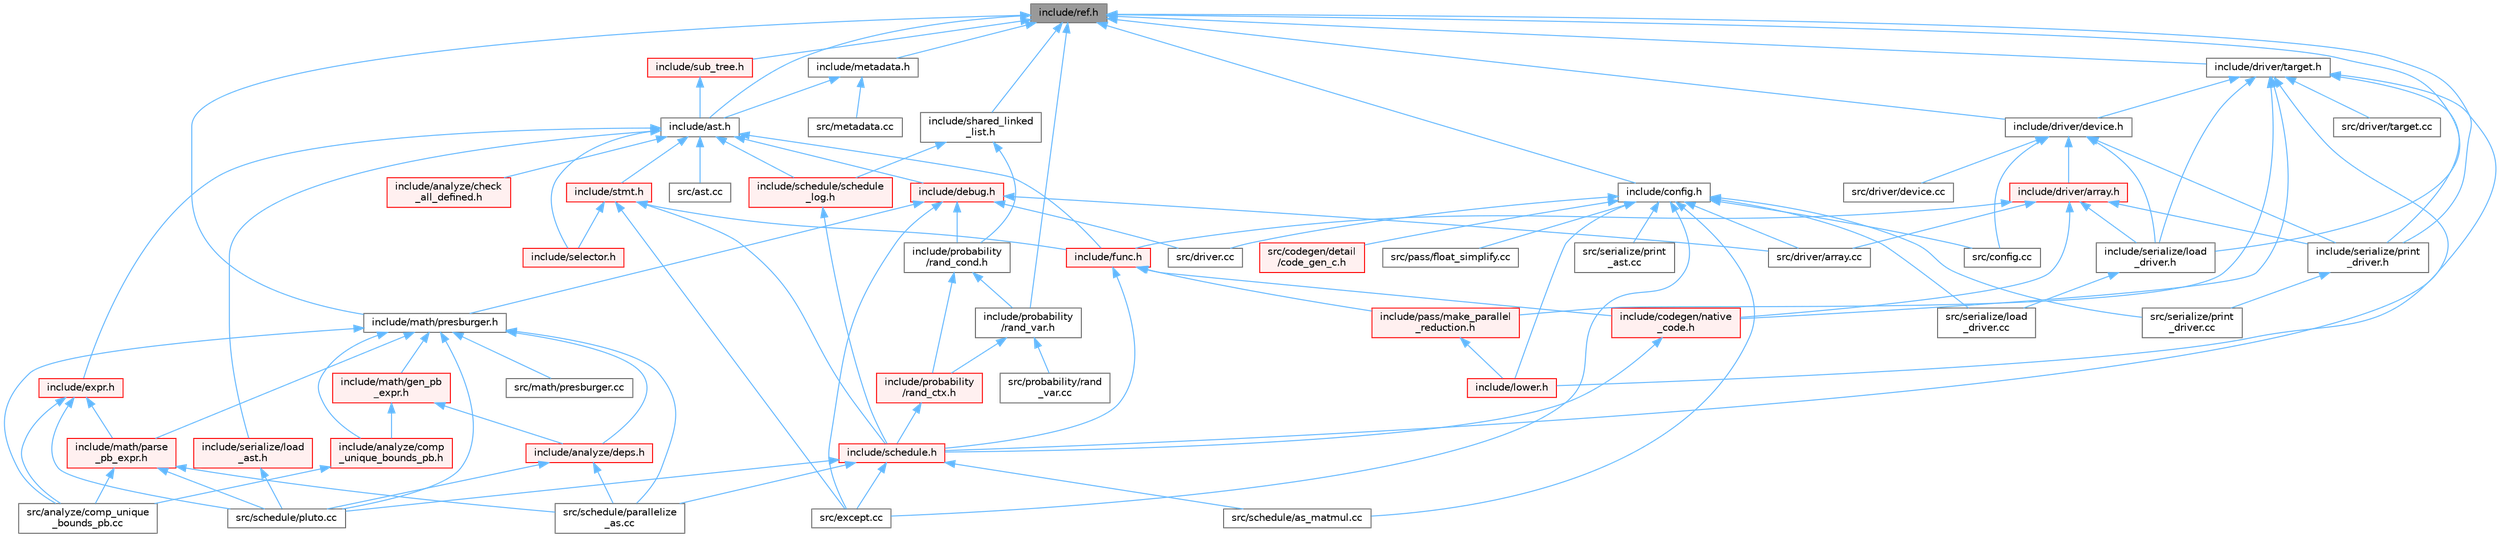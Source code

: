 digraph "include/ref.h"
{
 // LATEX_PDF_SIZE
  bgcolor="transparent";
  edge [fontname=Helvetica,fontsize=10,labelfontname=Helvetica,labelfontsize=10];
  node [fontname=Helvetica,fontsize=10,shape=box,height=0.2,width=0.4];
  Node1 [label="include/ref.h",height=0.2,width=0.4,color="gray40", fillcolor="grey60", style="filled", fontcolor="black",tooltip=" "];
  Node1 -> Node2 [dir="back",color="steelblue1",style="solid"];
  Node2 [label="include/ast.h",height=0.2,width=0.4,color="grey40", fillcolor="white", style="filled",URL="$ast_8h.html",tooltip=" "];
  Node2 -> Node3 [dir="back",color="steelblue1",style="solid"];
  Node3 [label="include/analyze/check\l_all_defined.h",height=0.2,width=0.4,color="red", fillcolor="#FFF0F0", style="filled",URL="$check__all__defined_8h.html",tooltip=" "];
  Node2 -> Node52 [dir="back",color="steelblue1",style="solid"];
  Node52 [label="include/debug.h",height=0.2,width=0.4,color="red", fillcolor="#FFF0F0", style="filled",URL="$debug_8h.html",tooltip=" "];
  Node52 -> Node57 [dir="back",color="steelblue1",style="solid"];
  Node57 [label="include/math/presburger.h",height=0.2,width=0.4,color="grey40", fillcolor="white", style="filled",URL="$presburger_8h.html",tooltip=" "];
  Node57 -> Node58 [dir="back",color="steelblue1",style="solid"];
  Node58 [label="include/analyze/comp\l_unique_bounds_pb.h",height=0.2,width=0.4,color="red", fillcolor="#FFF0F0", style="filled",URL="$comp__unique__bounds__pb_8h.html",tooltip=" "];
  Node58 -> Node68 [dir="back",color="steelblue1",style="solid"];
  Node68 [label="src/analyze/comp_unique\l_bounds_pb.cc",height=0.2,width=0.4,color="grey40", fillcolor="white", style="filled",URL="$comp__unique__bounds__pb_8cc.html",tooltip=" "];
  Node57 -> Node69 [dir="back",color="steelblue1",style="solid"];
  Node69 [label="include/analyze/deps.h",height=0.2,width=0.4,color="red", fillcolor="#FFF0F0", style="filled",URL="$deps_8h.html",tooltip=" "];
  Node69 -> Node9 [dir="back",color="steelblue1",style="solid"];
  Node9 [label="src/schedule/parallelize\l_as.cc",height=0.2,width=0.4,color="grey40", fillcolor="white", style="filled",URL="$parallelize__as_8cc.html",tooltip=" "];
  Node69 -> Node11 [dir="back",color="steelblue1",style="solid"];
  Node11 [label="src/schedule/pluto.cc",height=0.2,width=0.4,color="grey40", fillcolor="white", style="filled",URL="$pluto_8cc.html",tooltip=" "];
  Node57 -> Node83 [dir="back",color="steelblue1",style="solid"];
  Node83 [label="include/math/gen_pb\l_expr.h",height=0.2,width=0.4,color="red", fillcolor="#FFF0F0", style="filled",URL="$gen__pb__expr_8h.html",tooltip=" "];
  Node83 -> Node58 [dir="back",color="steelblue1",style="solid"];
  Node83 -> Node69 [dir="back",color="steelblue1",style="solid"];
  Node57 -> Node85 [dir="back",color="steelblue1",style="solid"];
  Node85 [label="include/math/parse\l_pb_expr.h",height=0.2,width=0.4,color="red", fillcolor="#FFF0F0", style="filled",URL="$parse__pb__expr_8h.html",tooltip=" "];
  Node85 -> Node68 [dir="back",color="steelblue1",style="solid"];
  Node85 -> Node9 [dir="back",color="steelblue1",style="solid"];
  Node85 -> Node11 [dir="back",color="steelblue1",style="solid"];
  Node57 -> Node68 [dir="back",color="steelblue1",style="solid"];
  Node57 -> Node87 [dir="back",color="steelblue1",style="solid"];
  Node87 [label="src/math/presburger.cc",height=0.2,width=0.4,color="grey40", fillcolor="white", style="filled",URL="$presburger_8cc.html",tooltip=" "];
  Node57 -> Node9 [dir="back",color="steelblue1",style="solid"];
  Node57 -> Node11 [dir="back",color="steelblue1",style="solid"];
  Node52 -> Node173 [dir="back",color="steelblue1",style="solid"];
  Node173 [label="include/probability\l/rand_cond.h",height=0.2,width=0.4,color="grey40", fillcolor="white", style="filled",URL="$rand__cond_8h.html",tooltip=" "];
  Node173 -> Node174 [dir="back",color="steelblue1",style="solid"];
  Node174 [label="include/probability\l/rand_ctx.h",height=0.2,width=0.4,color="red", fillcolor="#FFF0F0", style="filled",URL="$rand__ctx_8h.html",tooltip=" "];
  Node174 -> Node13 [dir="back",color="steelblue1",style="solid"];
  Node13 [label="include/schedule.h",height=0.2,width=0.4,color="red", fillcolor="#FFF0F0", style="filled",URL="$schedule_8h.html",tooltip=" "];
  Node13 -> Node14 [dir="back",color="steelblue1",style="solid"];
  Node14 [label="src/except.cc",height=0.2,width=0.4,color="grey40", fillcolor="white", style="filled",URL="$except_8cc.html",tooltip=" "];
  Node13 -> Node15 [dir="back",color="steelblue1",style="solid"];
  Node15 [label="src/schedule/as_matmul.cc",height=0.2,width=0.4,color="grey40", fillcolor="white", style="filled",URL="$as__matmul_8cc.html",tooltip=" "];
  Node13 -> Node9 [dir="back",color="steelblue1",style="solid"];
  Node13 -> Node11 [dir="back",color="steelblue1",style="solid"];
  Node173 -> Node176 [dir="back",color="steelblue1",style="solid"];
  Node176 [label="include/probability\l/rand_var.h",height=0.2,width=0.4,color="grey40", fillcolor="white", style="filled",URL="$rand__var_8h.html",tooltip=" "];
  Node176 -> Node174 [dir="back",color="steelblue1",style="solid"];
  Node176 -> Node177 [dir="back",color="steelblue1",style="solid"];
  Node177 [label="src/probability/rand\l_var.cc",height=0.2,width=0.4,color="grey40", fillcolor="white", style="filled",URL="$rand__var_8cc.html",tooltip=" "];
  Node52 -> Node224 [dir="back",color="steelblue1",style="solid"];
  Node224 [label="src/driver.cc",height=0.2,width=0.4,color="grey40", fillcolor="white", style="filled",URL="$driver_8cc.html",tooltip=" "];
  Node52 -> Node225 [dir="back",color="steelblue1",style="solid"];
  Node225 [label="src/driver/array.cc",height=0.2,width=0.4,color="grey40", fillcolor="white", style="filled",URL="$array_8cc.html",tooltip=" "];
  Node52 -> Node14 [dir="back",color="steelblue1",style="solid"];
  Node2 -> Node228 [dir="back",color="steelblue1",style="solid"];
  Node228 [label="include/expr.h",height=0.2,width=0.4,color="red", fillcolor="#FFF0F0", style="filled",URL="$expr_8h.html",tooltip=" "];
  Node228 -> Node85 [dir="back",color="steelblue1",style="solid"];
  Node228 -> Node68 [dir="back",color="steelblue1",style="solid"];
  Node228 -> Node11 [dir="back",color="steelblue1",style="solid"];
  Node2 -> Node240 [dir="back",color="steelblue1",style="solid"];
  Node240 [label="include/func.h",height=0.2,width=0.4,color="red", fillcolor="#FFF0F0", style="filled",URL="$func_8h.html",tooltip=" "];
  Node240 -> Node241 [dir="back",color="steelblue1",style="solid"];
  Node241 [label="include/codegen/native\l_code.h",height=0.2,width=0.4,color="red", fillcolor="#FFF0F0", style="filled",URL="$native__code_8h.html",tooltip=" "];
  Node241 -> Node13 [dir="back",color="steelblue1",style="solid"];
  Node240 -> Node127 [dir="back",color="steelblue1",style="solid"];
  Node127 [label="include/pass/make_parallel\l_reduction.h",height=0.2,width=0.4,color="red", fillcolor="#FFF0F0", style="filled",URL="$make__parallel__reduction_8h.html",tooltip=" "];
  Node127 -> Node5 [dir="back",color="steelblue1",style="solid"];
  Node5 [label="include/lower.h",height=0.2,width=0.4,color="red", fillcolor="#FFF0F0", style="filled",URL="$lower_8h.html",tooltip=" "];
  Node240 -> Node13 [dir="back",color="steelblue1",style="solid"];
  Node2 -> Node247 [dir="back",color="steelblue1",style="solid"];
  Node247 [label="include/schedule/schedule\l_log.h",height=0.2,width=0.4,color="red", fillcolor="#FFF0F0", style="filled",URL="$schedule__log_8h.html",tooltip=" "];
  Node247 -> Node13 [dir="back",color="steelblue1",style="solid"];
  Node2 -> Node267 [dir="back",color="steelblue1",style="solid"];
  Node267 [label="include/selector.h",height=0.2,width=0.4,color="red", fillcolor="#FFF0F0", style="filled",URL="$selector_8h.html",tooltip=" "];
  Node2 -> Node286 [dir="back",color="steelblue1",style="solid"];
  Node286 [label="include/serialize/load\l_ast.h",height=0.2,width=0.4,color="red", fillcolor="#FFF0F0", style="filled",URL="$load__ast_8h.html",tooltip=" "];
  Node286 -> Node11 [dir="back",color="steelblue1",style="solid"];
  Node2 -> Node231 [dir="back",color="steelblue1",style="solid"];
  Node231 [label="include/stmt.h",height=0.2,width=0.4,color="red", fillcolor="#FFF0F0", style="filled",URL="$stmt_8h.html",tooltip=" "];
  Node231 -> Node240 [dir="back",color="steelblue1",style="solid"];
  Node231 -> Node13 [dir="back",color="steelblue1",style="solid"];
  Node231 -> Node267 [dir="back",color="steelblue1",style="solid"];
  Node231 -> Node14 [dir="back",color="steelblue1",style="solid"];
  Node2 -> Node170 [dir="back",color="steelblue1",style="solid"];
  Node170 [label="src/ast.cc",height=0.2,width=0.4,color="grey40", fillcolor="white", style="filled",URL="$ast_8cc.html",tooltip=" "];
  Node1 -> Node288 [dir="back",color="steelblue1",style="solid"];
  Node288 [label="include/config.h",height=0.2,width=0.4,color="grey40", fillcolor="white", style="filled",URL="$config_8h.html",tooltip=" "];
  Node288 -> Node5 [dir="back",color="steelblue1",style="solid"];
  Node288 -> Node206 [dir="back",color="steelblue1",style="solid"];
  Node206 [label="src/codegen/detail\l/code_gen_c.h",height=0.2,width=0.4,color="red", fillcolor="#FFF0F0", style="filled",URL="$src_2codegen_2detail_2code__gen__c_8h.html",tooltip=" "];
  Node288 -> Node283 [dir="back",color="steelblue1",style="solid"];
  Node283 [label="src/config.cc",height=0.2,width=0.4,color="grey40", fillcolor="white", style="filled",URL="$config_8cc.html",tooltip=" "];
  Node288 -> Node224 [dir="back",color="steelblue1",style="solid"];
  Node288 -> Node225 [dir="back",color="steelblue1",style="solid"];
  Node288 -> Node14 [dir="back",color="steelblue1",style="solid"];
  Node288 -> Node111 [dir="back",color="steelblue1",style="solid"];
  Node111 [label="src/pass/float_simplify.cc",height=0.2,width=0.4,color="grey40", fillcolor="white", style="filled",URL="$float__simplify_8cc.html",tooltip=" "];
  Node288 -> Node15 [dir="back",color="steelblue1",style="solid"];
  Node288 -> Node280 [dir="back",color="steelblue1",style="solid"];
  Node280 [label="src/serialize/load\l_driver.cc",height=0.2,width=0.4,color="grey40", fillcolor="white", style="filled",URL="$load__driver_8cc.html",tooltip=" "];
  Node288 -> Node214 [dir="back",color="steelblue1",style="solid"];
  Node214 [label="src/serialize/print\l_ast.cc",height=0.2,width=0.4,color="grey40", fillcolor="white", style="filled",URL="$print__ast_8cc.html",tooltip=" "];
  Node288 -> Node282 [dir="back",color="steelblue1",style="solid"];
  Node282 [label="src/serialize/print\l_driver.cc",height=0.2,width=0.4,color="grey40", fillcolor="white", style="filled",URL="$print__driver_8cc.html",tooltip=" "];
  Node1 -> Node277 [dir="back",color="steelblue1",style="solid"];
  Node277 [label="include/driver/device.h",height=0.2,width=0.4,color="grey40", fillcolor="white", style="filled",URL="$device_8h.html",tooltip=" "];
  Node277 -> Node278 [dir="back",color="steelblue1",style="solid"];
  Node278 [label="include/driver/array.h",height=0.2,width=0.4,color="red", fillcolor="#FFF0F0", style="filled",URL="$array_8h.html",tooltip=" "];
  Node278 -> Node241 [dir="back",color="steelblue1",style="solid"];
  Node278 -> Node240 [dir="back",color="steelblue1",style="solid"];
  Node278 -> Node279 [dir="back",color="steelblue1",style="solid"];
  Node279 [label="include/serialize/load\l_driver.h",height=0.2,width=0.4,color="grey40", fillcolor="white", style="filled",URL="$load__driver_8h.html",tooltip=" "];
  Node279 -> Node280 [dir="back",color="steelblue1",style="solid"];
  Node278 -> Node281 [dir="back",color="steelblue1",style="solid"];
  Node281 [label="include/serialize/print\l_driver.h",height=0.2,width=0.4,color="grey40", fillcolor="white", style="filled",URL="$print__driver_8h.html",tooltip=" "];
  Node281 -> Node282 [dir="back",color="steelblue1",style="solid"];
  Node278 -> Node225 [dir="back",color="steelblue1",style="solid"];
  Node277 -> Node279 [dir="back",color="steelblue1",style="solid"];
  Node277 -> Node281 [dir="back",color="steelblue1",style="solid"];
  Node277 -> Node283 [dir="back",color="steelblue1",style="solid"];
  Node277 -> Node284 [dir="back",color="steelblue1",style="solid"];
  Node284 [label="src/driver/device.cc",height=0.2,width=0.4,color="grey40", fillcolor="white", style="filled",URL="$device_8cc.html",tooltip=" "];
  Node1 -> Node276 [dir="back",color="steelblue1",style="solid"];
  Node276 [label="include/driver/target.h",height=0.2,width=0.4,color="grey40", fillcolor="white", style="filled",URL="$target_8h.html",tooltip=" "];
  Node276 -> Node241 [dir="back",color="steelblue1",style="solid"];
  Node276 -> Node277 [dir="back",color="steelblue1",style="solid"];
  Node276 -> Node5 [dir="back",color="steelblue1",style="solid"];
  Node276 -> Node127 [dir="back",color="steelblue1",style="solid"];
  Node276 -> Node13 [dir="back",color="steelblue1",style="solid"];
  Node276 -> Node279 [dir="back",color="steelblue1",style="solid"];
  Node276 -> Node281 [dir="back",color="steelblue1",style="solid"];
  Node276 -> Node285 [dir="back",color="steelblue1",style="solid"];
  Node285 [label="src/driver/target.cc",height=0.2,width=0.4,color="grey40", fillcolor="white", style="filled",URL="$target_8cc.html",tooltip=" "];
  Node1 -> Node57 [dir="back",color="steelblue1",style="solid"];
  Node1 -> Node289 [dir="back",color="steelblue1",style="solid"];
  Node289 [label="include/metadata.h",height=0.2,width=0.4,color="grey40", fillcolor="white", style="filled",URL="$metadata_8h.html",tooltip=" "];
  Node289 -> Node2 [dir="back",color="steelblue1",style="solid"];
  Node289 -> Node255 [dir="back",color="steelblue1",style="solid"];
  Node255 [label="src/metadata.cc",height=0.2,width=0.4,color="grey40", fillcolor="white", style="filled",URL="$metadata_8cc.html",tooltip=" "];
  Node1 -> Node176 [dir="back",color="steelblue1",style="solid"];
  Node1 -> Node279 [dir="back",color="steelblue1",style="solid"];
  Node1 -> Node281 [dir="back",color="steelblue1",style="solid"];
  Node1 -> Node290 [dir="back",color="steelblue1",style="solid"];
  Node290 [label="include/shared_linked\l_list.h",height=0.2,width=0.4,color="grey40", fillcolor="white", style="filled",URL="$shared__linked__list_8h.html",tooltip=" "];
  Node290 -> Node173 [dir="back",color="steelblue1",style="solid"];
  Node290 -> Node247 [dir="back",color="steelblue1",style="solid"];
  Node1 -> Node291 [dir="back",color="steelblue1",style="solid"];
  Node291 [label="include/sub_tree.h",height=0.2,width=0.4,color="red", fillcolor="#FFF0F0", style="filled",URL="$sub__tree_8h.html",tooltip=" "];
  Node291 -> Node2 [dir="back",color="steelblue1",style="solid"];
}
